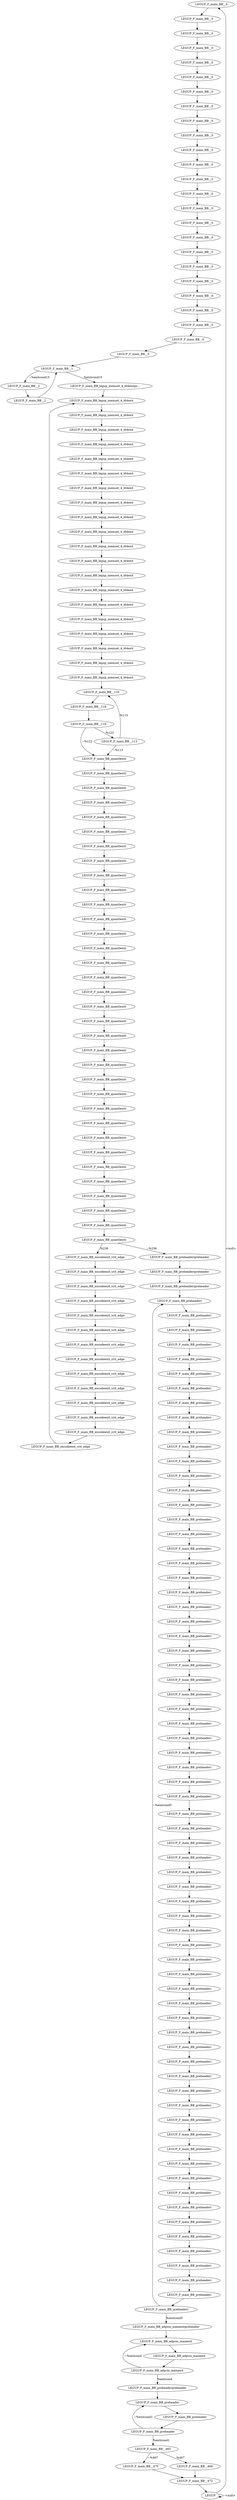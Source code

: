 digraph {
Node0x3b44d10[label="LEGUP_F_main_BB__0"];
Node0x3b44b70[label="LEGUP"];
Node0x3b44b70 -> Node0x3b44d10[label="<null>"];
Node0x3b44b70 -> Node0x3b44b70[label="~<null>"];
Node0x3b44de0[label="LEGUP_F_main_BB__0"];
Node0x3b44d10 -> Node0x3b44de0;
Node0x3b44eb0[label="LEGUP_F_main_BB__0"];
Node0x3b44de0 -> Node0x3b44eb0;
Node0x3b44f80[label="LEGUP_F_main_BB__0"];
Node0x3b44eb0 -> Node0x3b44f80;
Node0x3b45050[label="LEGUP_F_main_BB__0"];
Node0x3b44f80 -> Node0x3b45050;
Node0x3b45120[label="LEGUP_F_main_BB__0"];
Node0x3b45050 -> Node0x3b45120;
Node0x3b451f0[label="LEGUP_F_main_BB__0"];
Node0x3b45120 -> Node0x3b451f0;
Node0x3b452c0[label="LEGUP_F_main_BB__0"];
Node0x3b451f0 -> Node0x3b452c0;
Node0x3b45390[label="LEGUP_F_main_BB__0"];
Node0x3b452c0 -> Node0x3b45390;
Node0x3b45460[label="LEGUP_F_main_BB__0"];
Node0x3b45390 -> Node0x3b45460;
Node0x3b45530[label="LEGUP_F_main_BB__0"];
Node0x3b45460 -> Node0x3b45530;
Node0x3b45600[label="LEGUP_F_main_BB__0"];
Node0x3b45530 -> Node0x3b45600;
Node0x3b456d0[label="LEGUP_F_main_BB__0"];
Node0x3b45600 -> Node0x3b456d0;
Node0x3b457a0[label="LEGUP_F_main_BB__0"];
Node0x3b456d0 -> Node0x3b457a0;
Node0x3b45870[label="LEGUP_F_main_BB__0"];
Node0x3b457a0 -> Node0x3b45870;
Node0x3b45940[label="LEGUP_F_main_BB__0"];
Node0x3b45870 -> Node0x3b45940;
Node0x3b45a10[label="LEGUP_F_main_BB__0"];
Node0x3b45940 -> Node0x3b45a10;
Node0x3b45ae0[label="LEGUP_F_main_BB__0"];
Node0x3b45a10 -> Node0x3b45ae0;
Node0x3b45bb0[label="LEGUP_F_main_BB__0"];
Node0x3b45ae0 -> Node0x3b45bb0;
Node0x3b45c80[label="LEGUP_F_main_BB__0"];
Node0x3b45bb0 -> Node0x3b45c80;
Node0x3b45d50[label="LEGUP_F_main_BB__0"];
Node0x3b45c80 -> Node0x3b45d50;
Node0x3b45e20[label="LEGUP_F_main_BB__0"];
Node0x3b45d50 -> Node0x3b45e20;
Node0x3b45ef0[label="LEGUP_F_main_BB__0"];
Node0x3b45e20 -> Node0x3b45ef0;
Node0x3b45fc0[label="LEGUP_F_main_BB__0"];
Node0x3b45ef0 -> Node0x3b45fc0;
Node0x3b46090[label="LEGUP_F_main_BB__0"];
Node0x3b45fc0 -> Node0x3b46090;
Node0x3b46160[label="LEGUP_F_main_BB__1"];
Node0x3b46090 -> Node0x3b46160;
Node0x3b46230[label="LEGUP_F_main_BB_legup_memset_4_i64exitpr..."];
Node0x3b46160 -> Node0x3b46230[label="%exitcond15"];
Node0x3b46300[label="LEGUP_F_main_BB__2"];
Node0x3b46160 -> Node0x3b46300[label="~%exitcond15"];
Node0x3b464a0[label="LEGUP_F_main_BB_legup_memset_4_i64exit"];
Node0x3b46230 -> Node0x3b464a0;
Node0x3b463d0[label="LEGUP_F_main_BB__2"];
Node0x3b46300 -> Node0x3b463d0;
Node0x3b463d0 -> Node0x3b46160;
Node0x3b46570[label="LEGUP_F_main_BB_legup_memset_4_i64exit"];
Node0x3b464a0 -> Node0x3b46570;
Node0x3b46640[label="LEGUP_F_main_BB_legup_memset_4_i64exit"];
Node0x3b46570 -> Node0x3b46640;
Node0x3b46710[label="LEGUP_F_main_BB_legup_memset_4_i64exit"];
Node0x3b46640 -> Node0x3b46710;
Node0x3b467e0[label="LEGUP_F_main_BB_legup_memset_4_i64exit"];
Node0x3b46710 -> Node0x3b467e0;
Node0x3b468b0[label="LEGUP_F_main_BB_legup_memset_4_i64exit"];
Node0x3b467e0 -> Node0x3b468b0;
Node0x3b46980[label="LEGUP_F_main_BB_legup_memset_4_i64exit"];
Node0x3b468b0 -> Node0x3b46980;
Node0x3b46a50[label="LEGUP_F_main_BB_legup_memset_4_i64exit"];
Node0x3b46980 -> Node0x3b46a50;
Node0x3b46b60[label="LEGUP_F_main_BB_legup_memset_4_i64exit"];
Node0x3b46a50 -> Node0x3b46b60;
Node0x3b46c70[label="LEGUP_F_main_BB_legup_memset_4_i64exit"];
Node0x3b46b60 -> Node0x3b46c70;
Node0x3b46d80[label="LEGUP_F_main_BB_legup_memset_4_i64exit"];
Node0x3b46c70 -> Node0x3b46d80;
Node0x3b46e90[label="LEGUP_F_main_BB_legup_memset_4_i64exit"];
Node0x3b46d80 -> Node0x3b46e90;
Node0x3b46fa0[label="LEGUP_F_main_BB_legup_memset_4_i64exit"];
Node0x3b46e90 -> Node0x3b46fa0;
Node0x3b470b0[label="LEGUP_F_main_BB_legup_memset_4_i64exit"];
Node0x3b46fa0 -> Node0x3b470b0;
Node0x3b471c0[label="LEGUP_F_main_BB_legup_memset_4_i64exit"];
Node0x3b470b0 -> Node0x3b471c0;
Node0x3b472d0[label="LEGUP_F_main_BB_legup_memset_4_i64exit"];
Node0x3b471c0 -> Node0x3b472d0;
Node0x3b473e0[label="LEGUP_F_main_BB_legup_memset_4_i64exit"];
Node0x3b472d0 -> Node0x3b473e0;
Node0x3b474f0[label="LEGUP_F_main_BB_legup_memset_4_i64exit"];
Node0x3b473e0 -> Node0x3b474f0;
Node0x3b47600[label="LEGUP_F_main_BB_legup_memset_4_i64exit"];
Node0x3b474f0 -> Node0x3b47600;
Node0x3b47710[label="LEGUP_F_main_BB_legup_memset_4_i64exit"];
Node0x3b47600 -> Node0x3b47710;
Node0x3b47930[label="LEGUP_F_main_BB__116"];
Node0x3b47710 -> Node0x3b47930;
Node0x3b47820[label="LEGUP_F_main_BB__113"];
Node0x3b47820 -> Node0x3b47930[label="%115"];
Node0x3b47c60[label="LEGUP_F_main_BB_quantlexiti"];
Node0x3b47820 -> Node0x3b47c60[label="~%115"];
Node0x3b47a40[label="LEGUP_F_main_BB__116"];
Node0x3b47930 -> Node0x3b47a40;
Node0x3b47b50[label="LEGUP_F_main_BB__116"];
Node0x3b47a40 -> Node0x3b47b50;
Node0x3b47b50 -> Node0x3b47820[label="%122"];
Node0x3b47b50 -> Node0x3b47c60[label="~%122"];
Node0x3b47d70[label="LEGUP_F_main_BB_quantlexiti"];
Node0x3b47c60 -> Node0x3b47d70;
Node0x3b47e80[label="LEGUP_F_main_BB_quantlexiti"];
Node0x3b47d70 -> Node0x3b47e80;
Node0x3b47f90[label="LEGUP_F_main_BB_quantlexiti"];
Node0x3b47e80 -> Node0x3b47f90;
Node0x3b480a0[label="LEGUP_F_main_BB_quantlexiti"];
Node0x3b47f90 -> Node0x3b480a0;
Node0x3b481b0[label="LEGUP_F_main_BB_quantlexiti"];
Node0x3b480a0 -> Node0x3b481b0;
Node0x3b482c0[label="LEGUP_F_main_BB_quantlexiti"];
Node0x3b481b0 -> Node0x3b482c0;
Node0x3b483d0[label="LEGUP_F_main_BB_quantlexiti"];
Node0x3b482c0 -> Node0x3b483d0;
Node0x3b484e0[label="LEGUP_F_main_BB_quantlexiti"];
Node0x3b483d0 -> Node0x3b484e0;
Node0x3b485f0[label="LEGUP_F_main_BB_quantlexiti"];
Node0x3b484e0 -> Node0x3b485f0;
Node0x3b48700[label="LEGUP_F_main_BB_quantlexiti"];
Node0x3b485f0 -> Node0x3b48700;
Node0x3b48810[label="LEGUP_F_main_BB_quantlexiti"];
Node0x3b48700 -> Node0x3b48810;
Node0x3b48920[label="LEGUP_F_main_BB_quantlexiti"];
Node0x3b48810 -> Node0x3b48920;
Node0x3b48a30[label="LEGUP_F_main_BB_quantlexiti"];
Node0x3b48920 -> Node0x3b48a30;
Node0x3b48b40[label="LEGUP_F_main_BB_quantlexiti"];
Node0x3b48a30 -> Node0x3b48b40;
Node0x3b48c50[label="LEGUP_F_main_BB_quantlexiti"];
Node0x3b48b40 -> Node0x3b48c50;
Node0x3b48d60[label="LEGUP_F_main_BB_quantlexiti"];
Node0x3b48c50 -> Node0x3b48d60;
Node0x3b48e70[label="LEGUP_F_main_BB_quantlexiti"];
Node0x3b48d60 -> Node0x3b48e70;
Node0x3b48f80[label="LEGUP_F_main_BB_quantlexiti"];
Node0x3b48e70 -> Node0x3b48f80;
Node0x3b49090[label="LEGUP_F_main_BB_quantlexiti"];
Node0x3b48f80 -> Node0x3b49090;
Node0x3b491a0[label="LEGUP_F_main_BB_quantlexiti"];
Node0x3b49090 -> Node0x3b491a0;
Node0x3b492b0[label="LEGUP_F_main_BB_quantlexiti"];
Node0x3b491a0 -> Node0x3b492b0;
Node0x3b493c0[label="LEGUP_F_main_BB_quantlexiti"];
Node0x3b492b0 -> Node0x3b493c0;
Node0x3b494d0[label="LEGUP_F_main_BB_quantlexiti"];
Node0x3b493c0 -> Node0x3b494d0;
Node0x3b495e0[label="LEGUP_F_main_BB_quantlexiti"];
Node0x3b494d0 -> Node0x3b495e0;
Node0x3b496f0[label="LEGUP_F_main_BB_quantlexiti"];
Node0x3b495e0 -> Node0x3b496f0;
Node0x3b49800[label="LEGUP_F_main_BB_quantlexiti"];
Node0x3b496f0 -> Node0x3b49800;
Node0x3b49910[label="LEGUP_F_main_BB_quantlexiti"];
Node0x3b49800 -> Node0x3b49910;
Node0x3b49a20[label="LEGUP_F_main_BB_quantlexiti"];
Node0x3b49910 -> Node0x3b49a20;
Node0x3b49b30[label="LEGUP_F_main_BB_quantlexiti"];
Node0x3b49a20 -> Node0x3b49b30;
Node0x3b49c40[label="LEGUP_F_main_BB_quantlexiti"];
Node0x3b49b30 -> Node0x3b49c40;
Node0x3b49d50[label="LEGUP_F_main_BB_quantlexiti"];
Node0x3b49c40 -> Node0x3b49d50;
Node0x3b49e60[label="LEGUP_F_main_BB_quantlexiti"];
Node0x3b49d50 -> Node0x3b49e60;
Node0x3b49f70[label="LEGUP_F_main_BB_quantlexiti"];
Node0x3b49e60 -> Node0x3b49f70;
Node0x3b4a080[label="LEGUP_F_main_BB_encodeexit_crit_edge"];
Node0x3b49f70 -> Node0x3b4a080[label="%236"];
Node0x3b4af60[label="LEGUP_F_main_BB_preheaderipreheader"];
Node0x3b49f70 -> Node0x3b4af60[label="~%236"];
Node0x3b4a190[label="LEGUP_F_main_BB_encodeexit_crit_edge"];
Node0x3b4a080 -> Node0x3b4a190;
Node0x3b4a2a0[label="LEGUP_F_main_BB_encodeexit_crit_edge"];
Node0x3b4a190 -> Node0x3b4a2a0;
Node0x3b4a3b0[label="LEGUP_F_main_BB_encodeexit_crit_edge"];
Node0x3b4a2a0 -> Node0x3b4a3b0;
Node0x3b4a4c0[label="LEGUP_F_main_BB_encodeexit_crit_edge"];
Node0x3b4a3b0 -> Node0x3b4a4c0;
Node0x3b4a5d0[label="LEGUP_F_main_BB_encodeexit_crit_edge"];
Node0x3b4a4c0 -> Node0x3b4a5d0;
Node0x3b4a6e0[label="LEGUP_F_main_BB_encodeexit_crit_edge"];
Node0x3b4a5d0 -> Node0x3b4a6e0;
Node0x3b4a7f0[label="LEGUP_F_main_BB_encodeexit_crit_edge"];
Node0x3b4a6e0 -> Node0x3b4a7f0;
Node0x3b4a900[label="LEGUP_F_main_BB_encodeexit_crit_edge"];
Node0x3b4a7f0 -> Node0x3b4a900;
Node0x3b4aa10[label="LEGUP_F_main_BB_encodeexit_crit_edge"];
Node0x3b4a900 -> Node0x3b4aa10;
Node0x3b4ab20[label="LEGUP_F_main_BB_encodeexit_crit_edge"];
Node0x3b4aa10 -> Node0x3b4ab20;
Node0x3b4ac30[label="LEGUP_F_main_BB_encodeexit_crit_edge"];
Node0x3b4ab20 -> Node0x3b4ac30;
Node0x3b4ad40[label="LEGUP_F_main_BB_encodeexit_crit_edge"];
Node0x3b4ac30 -> Node0x3b4ad40;
Node0x3b4ae50[label="LEGUP_F_main_BB_encodeexit_crit_edge"];
Node0x3b4ad40 -> Node0x3b4ae50;
Node0x3b4ae50 -> Node0x3b464a0;
Node0x3b4b070[label="LEGUP_F_main_BB_preheaderipreheader"];
Node0x3b4af60 -> Node0x3b4b070;
Node0x3b4b180[label="LEGUP_F_main_BB_preheaderipreheader"];
Node0x3b4b070 -> Node0x3b4b180;
Node0x3b4b290[label="LEGUP_F_main_BB_preheaderi"];
Node0x3b4b180 -> Node0x3b4b290;
Node0x3b4b3a0[label="LEGUP_F_main_BB_preheaderi"];
Node0x3b4b290 -> Node0x3b4b3a0;
Node0x3b4b4b0[label="LEGUP_F_main_BB_preheaderi"];
Node0x3b4b3a0 -> Node0x3b4b4b0;
Node0x3b4b5c0[label="LEGUP_F_main_BB_preheaderi"];
Node0x3b4b4b0 -> Node0x3b4b5c0;
Node0x3b4b6d0[label="LEGUP_F_main_BB_preheaderi"];
Node0x3b4b5c0 -> Node0x3b4b6d0;
Node0x3b4b7e0[label="LEGUP_F_main_BB_preheaderi"];
Node0x3b4b6d0 -> Node0x3b4b7e0;
Node0x3b4b8f0[label="LEGUP_F_main_BB_preheaderi"];
Node0x3b4b7e0 -> Node0x3b4b8f0;
Node0x3b4ba00[label="LEGUP_F_main_BB_preheaderi"];
Node0x3b4b8f0 -> Node0x3b4ba00;
Node0x3b4bb10[label="LEGUP_F_main_BB_preheaderi"];
Node0x3b4ba00 -> Node0x3b4bb10;
Node0x3b4bc20[label="LEGUP_F_main_BB_preheaderi"];
Node0x3b4bb10 -> Node0x3b4bc20;
Node0x3b4bd30[label="LEGUP_F_main_BB_preheaderi"];
Node0x3b4bc20 -> Node0x3b4bd30;
Node0x3b4be40[label="LEGUP_F_main_BB_preheaderi"];
Node0x3b4bd30 -> Node0x3b4be40;
Node0x3b4bf50[label="LEGUP_F_main_BB_preheaderi"];
Node0x3b4be40 -> Node0x3b4bf50;
Node0x3b4c060[label="LEGUP_F_main_BB_preheaderi"];
Node0x3b4bf50 -> Node0x3b4c060;
Node0x3b4c170[label="LEGUP_F_main_BB_preheaderi"];
Node0x3b4c060 -> Node0x3b4c170;
Node0x3b4c280[label="LEGUP_F_main_BB_preheaderi"];
Node0x3b4c170 -> Node0x3b4c280;
Node0x3b4c390[label="LEGUP_F_main_BB_preheaderi"];
Node0x3b4c280 -> Node0x3b4c390;
Node0x3b4c4a0[label="LEGUP_F_main_BB_preheaderi"];
Node0x3b4c390 -> Node0x3b4c4a0;
Node0x3b4c5b0[label="LEGUP_F_main_BB_preheaderi"];
Node0x3b4c4a0 -> Node0x3b4c5b0;
Node0x3b4c6c0[label="LEGUP_F_main_BB_preheaderi"];
Node0x3b4c5b0 -> Node0x3b4c6c0;
Node0x3b4c7d0[label="LEGUP_F_main_BB_preheaderi"];
Node0x3b4c6c0 -> Node0x3b4c7d0;
Node0x3b4c8e0[label="LEGUP_F_main_BB_preheaderi"];
Node0x3b4c7d0 -> Node0x3b4c8e0;
Node0x3b4c9f0[label="LEGUP_F_main_BB_preheaderi"];
Node0x3b4c8e0 -> Node0x3b4c9f0;
Node0x3b4cb00[label="LEGUP_F_main_BB_preheaderi"];
Node0x3b4c9f0 -> Node0x3b4cb00;
Node0x3b4cc10[label="LEGUP_F_main_BB_preheaderi"];
Node0x3b4cb00 -> Node0x3b4cc10;
Node0x3b4cd20[label="LEGUP_F_main_BB_preheaderi"];
Node0x3b4cc10 -> Node0x3b4cd20;
Node0x3b4ce30[label="LEGUP_F_main_BB_preheaderi"];
Node0x3b4cd20 -> Node0x3b4ce30;
Node0x3b4cf40[label="LEGUP_F_main_BB_preheaderi"];
Node0x3b4ce30 -> Node0x3b4cf40;
Node0x3b4d050[label="LEGUP_F_main_BB_preheaderi"];
Node0x3b4cf40 -> Node0x3b4d050;
Node0x3b4d160[label="LEGUP_F_main_BB_preheaderi"];
Node0x3b4d050 -> Node0x3b4d160;
Node0x3b4d270[label="LEGUP_F_main_BB_preheaderi"];
Node0x3b4d160 -> Node0x3b4d270;
Node0x3b4d380[label="LEGUP_F_main_BB_preheaderi"];
Node0x3b4d270 -> Node0x3b4d380;
Node0x3b4d490[label="LEGUP_F_main_BB_preheaderi"];
Node0x3b4d380 -> Node0x3b4d490;
Node0x3b4d5a0[label="LEGUP_F_main_BB_preheaderi"];
Node0x3b4d490 -> Node0x3b4d5a0;
Node0x3b4d6b0[label="LEGUP_F_main_BB_preheaderi"];
Node0x3b4d5a0 -> Node0x3b4d6b0;
Node0x3b4d7c0[label="LEGUP_F_main_BB_preheaderi"];
Node0x3b4d6b0 -> Node0x3b4d7c0;
Node0x3b4d8d0[label="LEGUP_F_main_BB_preheaderi"];
Node0x3b4d7c0 -> Node0x3b4d8d0;
Node0x3b4d9e0[label="LEGUP_F_main_BB_preheaderi"];
Node0x3b4d8d0 -> Node0x3b4d9e0;
Node0x3b4daf0[label="LEGUP_F_main_BB_preheaderi"];
Node0x3b4d9e0 -> Node0x3b4daf0;
Node0x3b4dc00[label="LEGUP_F_main_BB_preheaderi"];
Node0x3b4daf0 -> Node0x3b4dc00;
Node0x3b4dd10[label="LEGUP_F_main_BB_preheaderi"];
Node0x3b4dc00 -> Node0x3b4dd10;
Node0x3b4de20[label="LEGUP_F_main_BB_preheaderi"];
Node0x3b4dd10 -> Node0x3b4de20;
Node0x3b4df30[label="LEGUP_F_main_BB_preheaderi"];
Node0x3b4de20 -> Node0x3b4df30;
Node0x3b4e040[label="LEGUP_F_main_BB_preheaderi"];
Node0x3b4df30 -> Node0x3b4e040;
Node0x3b4e150[label="LEGUP_F_main_BB_preheaderi"];
Node0x3b4e040 -> Node0x3b4e150;
Node0x3b4e260[label="LEGUP_F_main_BB_preheaderi"];
Node0x3b4e150 -> Node0x3b4e260;
Node0x3b4e370[label="LEGUP_F_main_BB_preheaderi"];
Node0x3b4e260 -> Node0x3b4e370;
Node0x3b4e480[label="LEGUP_F_main_BB_preheaderi"];
Node0x3b4e370 -> Node0x3b4e480;
Node0x3b4e590[label="LEGUP_F_main_BB_preheaderi"];
Node0x3b4e480 -> Node0x3b4e590;
Node0x3b4e6a0[label="LEGUP_F_main_BB_preheaderi"];
Node0x3b4e590 -> Node0x3b4e6a0;
Node0x3b4e7b0[label="LEGUP_F_main_BB_preheaderi"];
Node0x3b4e6a0 -> Node0x3b4e7b0;
Node0x3b4e8c0[label="LEGUP_F_main_BB_preheaderi"];
Node0x3b4e7b0 -> Node0x3b4e8c0;
Node0x3b4e9d0[label="LEGUP_F_main_BB_preheaderi"];
Node0x3b4e8c0 -> Node0x3b4e9d0;
Node0x3b4eae0[label="LEGUP_F_main_BB_preheaderi"];
Node0x3b4e9d0 -> Node0x3b4eae0;
Node0x3b4ebf0[label="LEGUP_F_main_BB_preheaderi"];
Node0x3b4eae0 -> Node0x3b4ebf0;
Node0x3b4ed00[label="LEGUP_F_main_BB_preheaderi"];
Node0x3b4ebf0 -> Node0x3b4ed00;
Node0x3b4ee10[label="LEGUP_F_main_BB_preheaderi"];
Node0x3b4ed00 -> Node0x3b4ee10;
Node0x3b4ef20[label="LEGUP_F_main_BB_preheaderi"];
Node0x3b4ee10 -> Node0x3b4ef20;
Node0x3b4f030[label="LEGUP_F_main_BB_preheaderi"];
Node0x3b4ef20 -> Node0x3b4f030;
Node0x3b4f140[label="LEGUP_F_main_BB_preheaderi"];
Node0x3b4f030 -> Node0x3b4f140;
Node0x3b4f250[label="LEGUP_F_main_BB_preheaderi"];
Node0x3b4f140 -> Node0x3b4f250;
Node0x3b4f360[label="LEGUP_F_main_BB_preheaderi"];
Node0x3b4f250 -> Node0x3b4f360;
Node0x3b4f470[label="LEGUP_F_main_BB_preheaderi"];
Node0x3b4f360 -> Node0x3b4f470;
Node0x3b4f580[label="LEGUP_F_main_BB_preheaderi"];
Node0x3b4f470 -> Node0x3b4f580;
Node0x3b4f690[label="LEGUP_F_main_BB_preheaderi"];
Node0x3b4f580 -> Node0x3b4f690;
Node0x3b4f7a0[label="LEGUP_F_main_BB_preheaderi"];
Node0x3b4f690 -> Node0x3b4f7a0;
Node0x3b4f8b0[label="LEGUP_F_main_BB_preheaderi"];
Node0x3b4f7a0 -> Node0x3b4f8b0;
Node0x3b4f9c0[label="LEGUP_F_main_BB_preheaderi"];
Node0x3b4f8b0 -> Node0x3b4f9c0;
Node0x3b4fad0[label="LEGUP_F_main_BB_preheaderi"];
Node0x3b4f9c0 -> Node0x3b4fad0;
Node0x3b4fbe0[label="LEGUP_F_main_BB_preheaderi"];
Node0x3b4fad0 -> Node0x3b4fbe0;
Node0x3b4fcf0[label="LEGUP_F_main_BB_adpcm_mainexitpreheader"];
Node0x3b4fbe0 -> Node0x3b4fcf0[label="%exitcond5"];
Node0x3b4fbe0 -> Node0x3b4b290[label="~%exitcond5"];
Node0x3b4fe00[label="LEGUP_F_main_BB_adpcm_mainexit"];
Node0x3b4fcf0 -> Node0x3b4fe00;
Node0x3b4ff10[label="LEGUP_F_main_BB_adpcm_mainexit"];
Node0x3b4fe00 -> Node0x3b4ff10;
Node0x3b50020[label="LEGUP_F_main_BB_adpcm_mainexit"];
Node0x3b4ff10 -> Node0x3b50020;
Node0x3b50130[label="LEGUP_F_main_BB_preheaderpreheader"];
Node0x3b50020 -> Node0x3b50130[label="%exitcond"];
Node0x3b50020 -> Node0x3b4fe00[label="~%exitcond"];
Node0x3b50240[label="LEGUP_F_main_BB_preheader"];
Node0x3b50130 -> Node0x3b50240;
Node0x3b50350[label="LEGUP_F_main_BB_preheader"];
Node0x3b50240 -> Node0x3b50350;
Node0x3b50460[label="LEGUP_F_main_BB_preheader"];
Node0x3b50350 -> Node0x3b50460;
Node0x3b50570[label="LEGUP_F_main_BB__465"];
Node0x3b50460 -> Node0x3b50570[label="%exitcond1"];
Node0x3b50460 -> Node0x3b50240[label="~%exitcond1"];
Node0x3b50680[label="LEGUP_F_main_BB__468"];
Node0x3b50570 -> Node0x3b50680[label="%467"];
Node0x3b50790[label="LEGUP_F_main_BB__470"];
Node0x3b50570 -> Node0x3b50790[label="~%467"];
Node0x3b508a0[label="LEGUP_F_main_BB__472"];
Node0x3b50680 -> Node0x3b508a0;
Node0x3b50790 -> Node0x3b508a0;
Node0x3b508a0 -> Node0x3b44b70;
}
